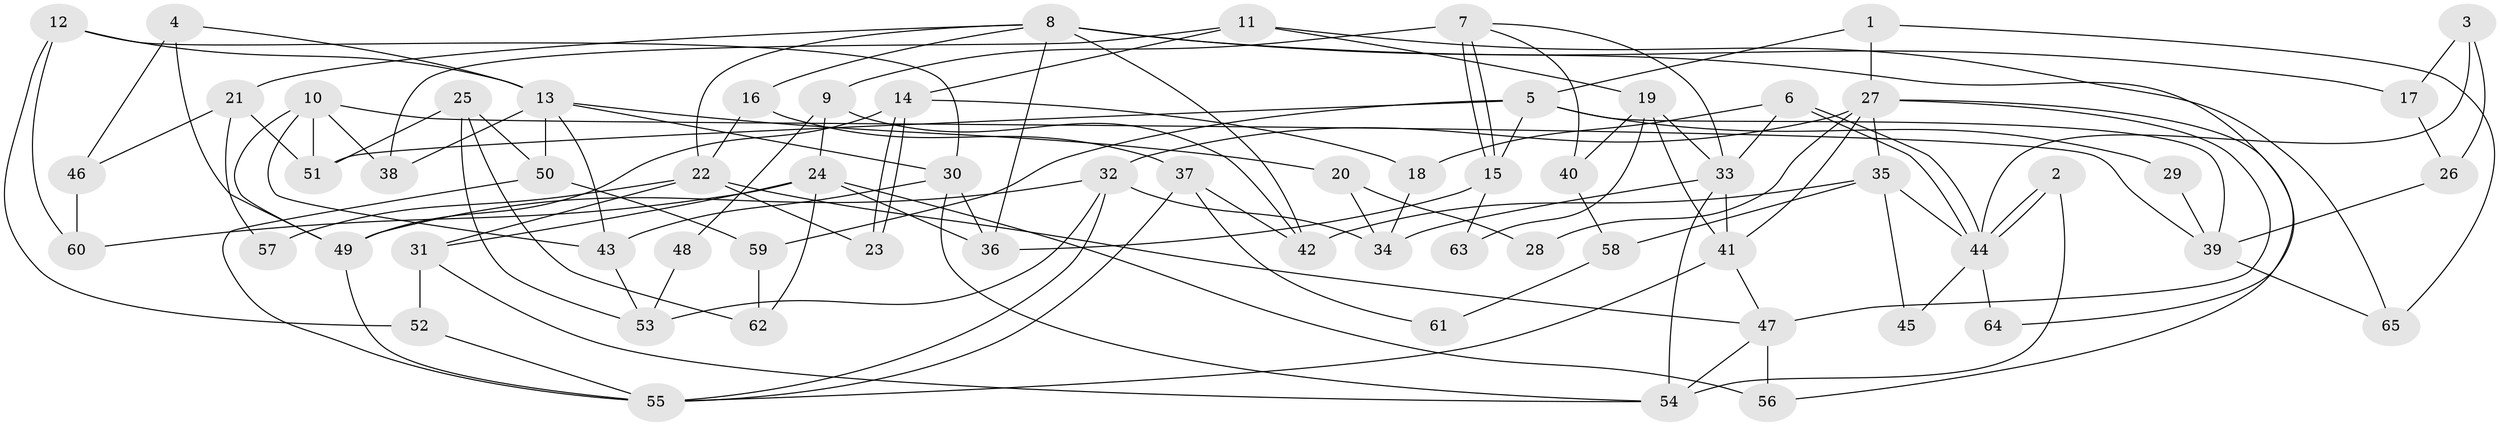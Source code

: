 // coarse degree distribution, {3: 0.1951219512195122, 6: 0.14634146341463414, 7: 0.12195121951219512, 8: 0.0975609756097561, 4: 0.14634146341463414, 9: 0.024390243902439025, 5: 0.0975609756097561, 2: 0.17073170731707318}
// Generated by graph-tools (version 1.1) at 2025/52/02/27/25 19:52:01]
// undirected, 65 vertices, 130 edges
graph export_dot {
graph [start="1"]
  node [color=gray90,style=filled];
  1;
  2;
  3;
  4;
  5;
  6;
  7;
  8;
  9;
  10;
  11;
  12;
  13;
  14;
  15;
  16;
  17;
  18;
  19;
  20;
  21;
  22;
  23;
  24;
  25;
  26;
  27;
  28;
  29;
  30;
  31;
  32;
  33;
  34;
  35;
  36;
  37;
  38;
  39;
  40;
  41;
  42;
  43;
  44;
  45;
  46;
  47;
  48;
  49;
  50;
  51;
  52;
  53;
  54;
  55;
  56;
  57;
  58;
  59;
  60;
  61;
  62;
  63;
  64;
  65;
  1 -- 5;
  1 -- 27;
  1 -- 65;
  2 -- 44;
  2 -- 44;
  2 -- 54;
  3 -- 44;
  3 -- 26;
  3 -- 17;
  4 -- 13;
  4 -- 49;
  4 -- 46;
  5 -- 51;
  5 -- 59;
  5 -- 15;
  5 -- 29;
  5 -- 39;
  6 -- 44;
  6 -- 44;
  6 -- 33;
  6 -- 18;
  7 -- 15;
  7 -- 15;
  7 -- 33;
  7 -- 9;
  7 -- 40;
  8 -- 22;
  8 -- 36;
  8 -- 16;
  8 -- 17;
  8 -- 21;
  8 -- 42;
  8 -- 64;
  9 -- 24;
  9 -- 42;
  9 -- 48;
  10 -- 43;
  10 -- 49;
  10 -- 38;
  10 -- 39;
  10 -- 51;
  11 -- 65;
  11 -- 14;
  11 -- 19;
  11 -- 38;
  12 -- 13;
  12 -- 52;
  12 -- 30;
  12 -- 60;
  13 -- 38;
  13 -- 43;
  13 -- 20;
  13 -- 30;
  13 -- 50;
  14 -- 18;
  14 -- 23;
  14 -- 23;
  14 -- 49;
  15 -- 36;
  15 -- 63;
  16 -- 22;
  16 -- 37;
  17 -- 26;
  18 -- 34;
  19 -- 41;
  19 -- 33;
  19 -- 40;
  19 -- 63;
  20 -- 34;
  20 -- 28;
  21 -- 46;
  21 -- 51;
  21 -- 57;
  22 -- 31;
  22 -- 47;
  22 -- 23;
  22 -- 57;
  24 -- 56;
  24 -- 36;
  24 -- 31;
  24 -- 60;
  24 -- 62;
  25 -- 51;
  25 -- 50;
  25 -- 53;
  25 -- 62;
  26 -- 39;
  27 -- 41;
  27 -- 35;
  27 -- 28;
  27 -- 32;
  27 -- 47;
  27 -- 56;
  29 -- 39;
  30 -- 36;
  30 -- 43;
  30 -- 54;
  31 -- 54;
  31 -- 52;
  32 -- 55;
  32 -- 34;
  32 -- 49;
  32 -- 53;
  33 -- 54;
  33 -- 34;
  33 -- 41;
  35 -- 42;
  35 -- 44;
  35 -- 45;
  35 -- 58;
  37 -- 42;
  37 -- 55;
  37 -- 61;
  39 -- 65;
  40 -- 58;
  41 -- 55;
  41 -- 47;
  43 -- 53;
  44 -- 45;
  44 -- 64;
  46 -- 60;
  47 -- 54;
  47 -- 56;
  48 -- 53;
  49 -- 55;
  50 -- 55;
  50 -- 59;
  52 -- 55;
  58 -- 61;
  59 -- 62;
}
